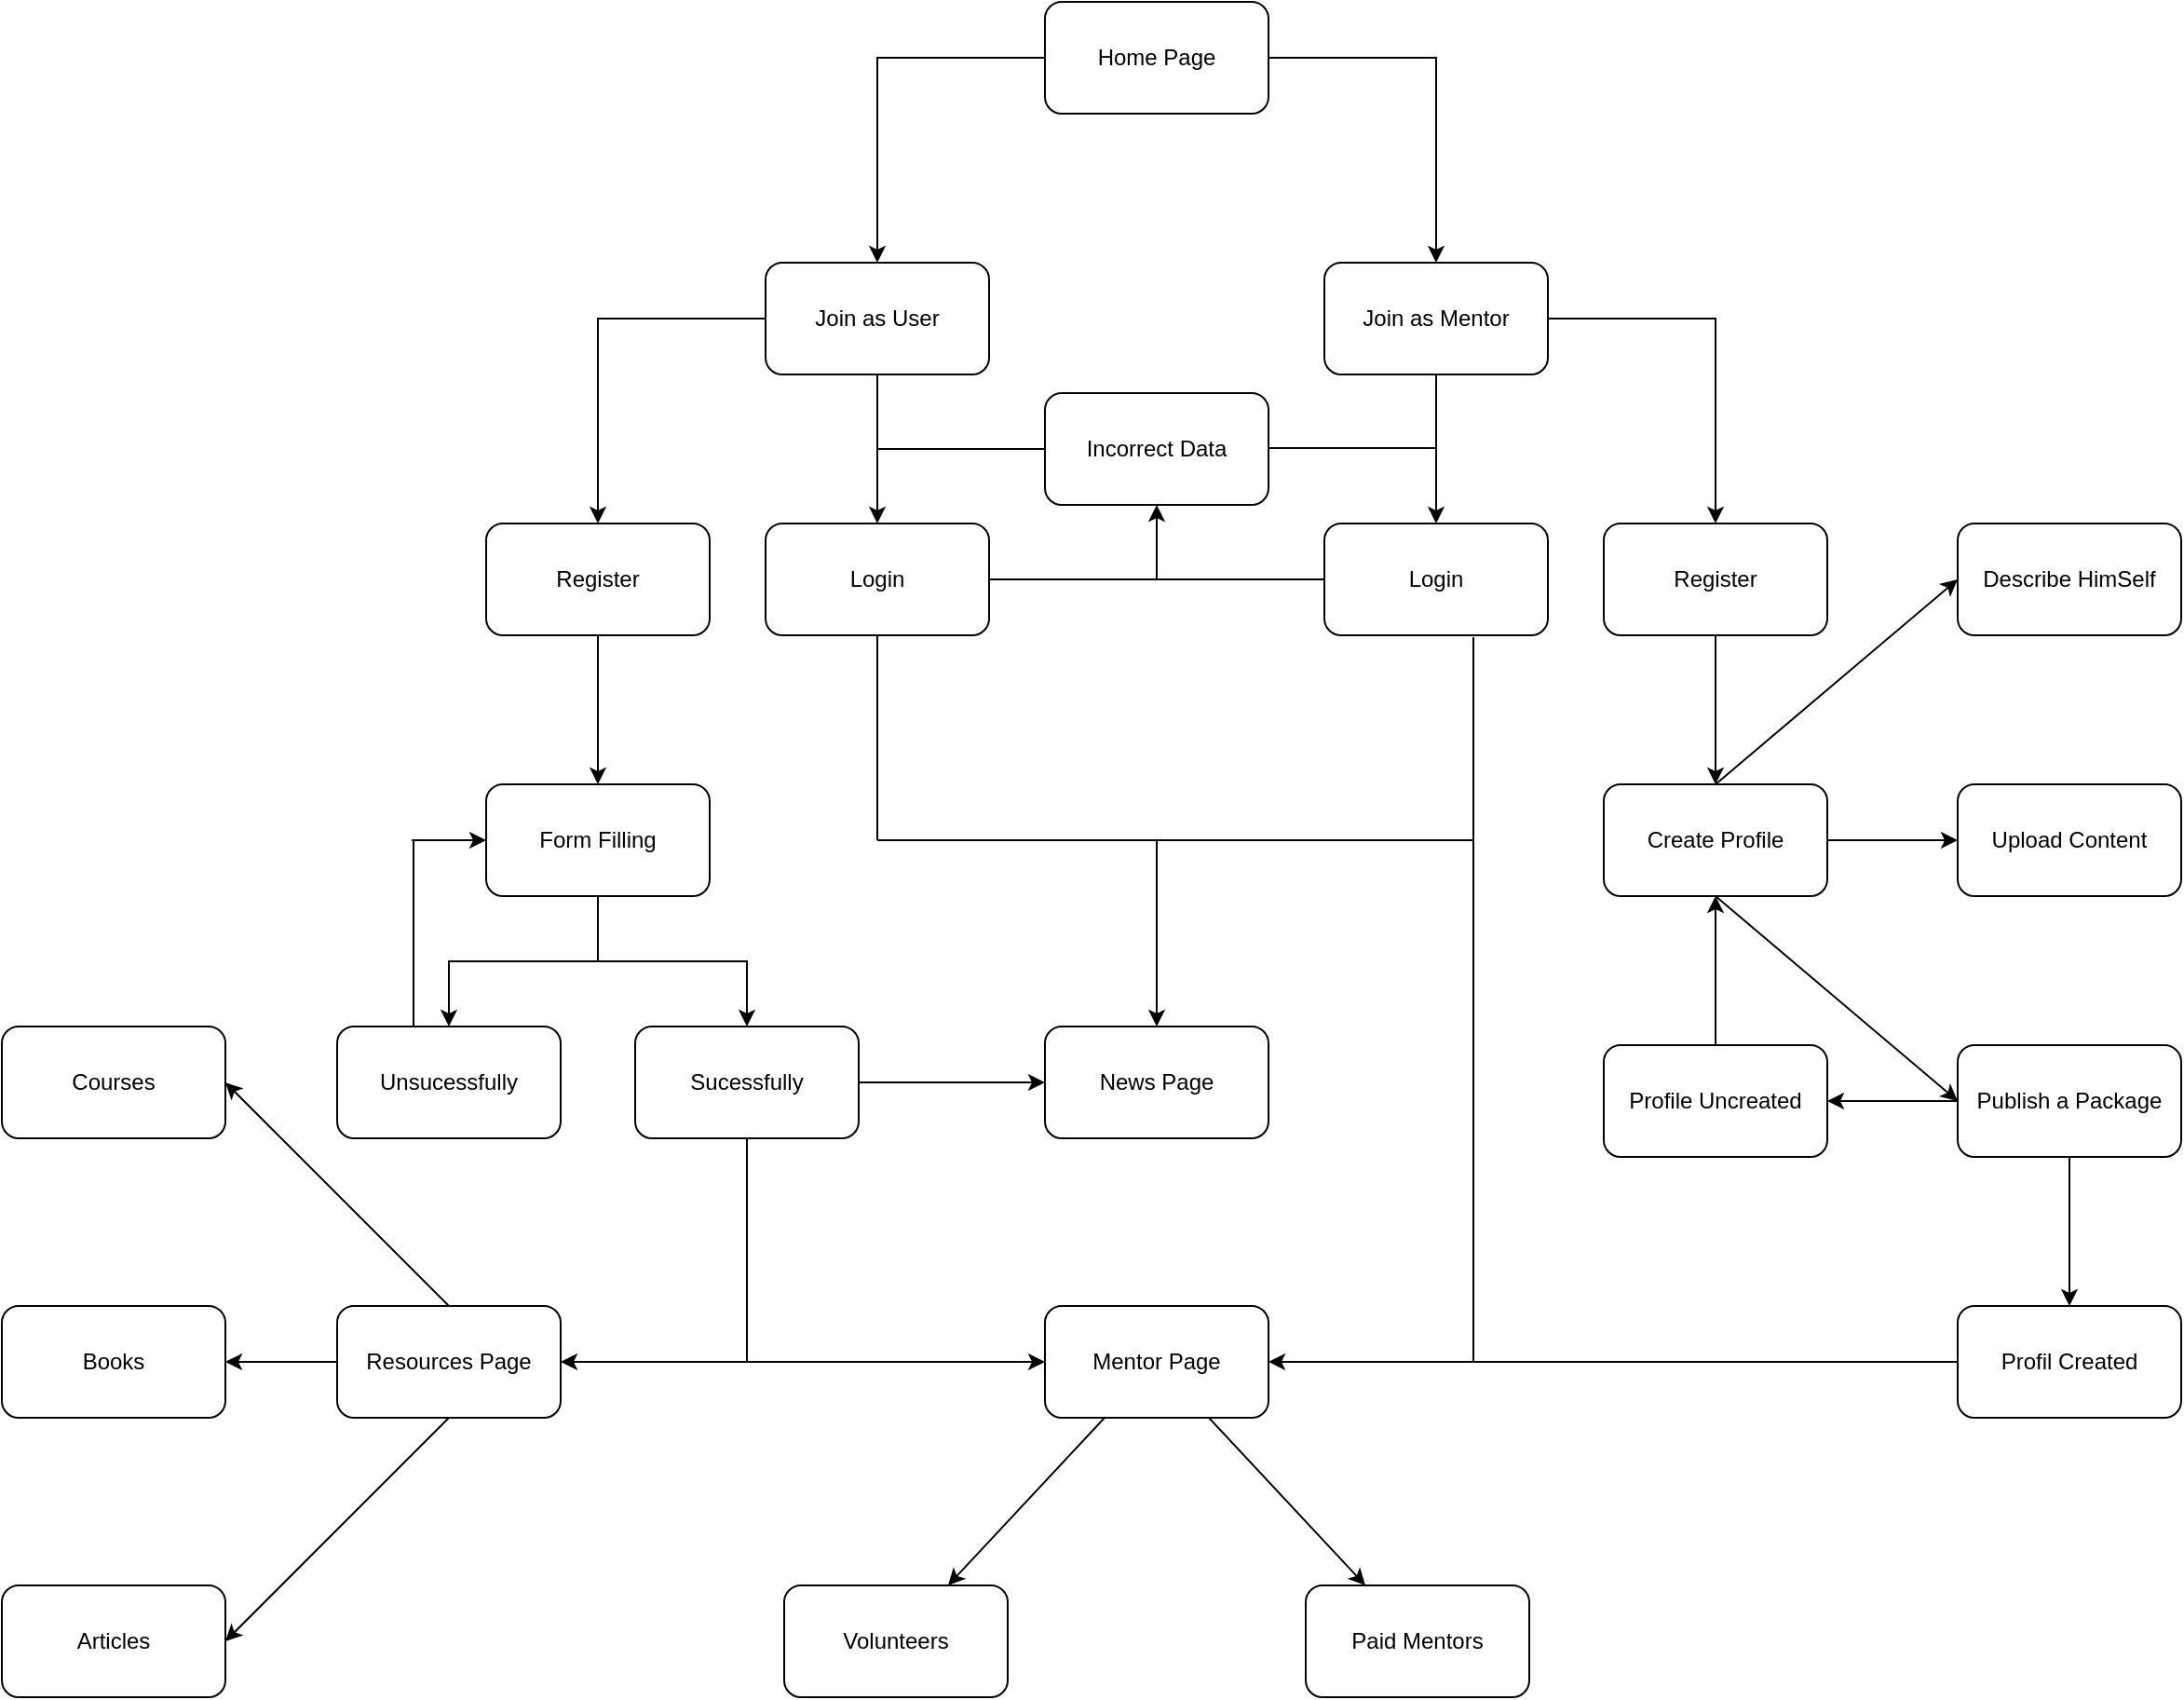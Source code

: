 <mxfile version="13.0.9" type="device"><diagram id="COTvd7MTBEYycDzS42UI" name="Page-1"><mxGraphModel dx="2272" dy="800" grid="1" gridSize="10" guides="1" tooltips="1" connect="1" arrows="1" fold="1" page="1" pageScale="1" pageWidth="850" pageHeight="1100" math="0" shadow="0"><root><mxCell id="0"/><mxCell id="1" parent="0"/><mxCell id="b2E3zRxkJgCbNQbISgxO-3" value="" style="edgeStyle=orthogonalEdgeStyle;rounded=0;orthogonalLoop=1;jettySize=auto;html=1;" edge="1" parent="1" source="b2E3zRxkJgCbNQbISgxO-1" target="b2E3zRxkJgCbNQbISgxO-2"><mxGeometry relative="1" as="geometry"/></mxCell><mxCell id="b2E3zRxkJgCbNQbISgxO-5" value="" style="edgeStyle=orthogonalEdgeStyle;rounded=0;orthogonalLoop=1;jettySize=auto;html=1;" edge="1" parent="1" source="b2E3zRxkJgCbNQbISgxO-1" target="b2E3zRxkJgCbNQbISgxO-4"><mxGeometry relative="1" as="geometry"/></mxCell><mxCell id="b2E3zRxkJgCbNQbISgxO-1" value="Home Page" style="rounded=1;whiteSpace=wrap;html=1;" vertex="1" parent="1"><mxGeometry x="380" y="70" width="120" height="60" as="geometry"/></mxCell><mxCell id="b2E3zRxkJgCbNQbISgxO-11" value="" style="edgeStyle=orthogonalEdgeStyle;rounded=0;orthogonalLoop=1;jettySize=auto;html=1;" edge="1" parent="1" source="b2E3zRxkJgCbNQbISgxO-4" target="b2E3zRxkJgCbNQbISgxO-10"><mxGeometry relative="1" as="geometry"/></mxCell><mxCell id="b2E3zRxkJgCbNQbISgxO-13" value="" style="edgeStyle=orthogonalEdgeStyle;rounded=0;orthogonalLoop=1;jettySize=auto;html=1;" edge="1" parent="1" source="b2E3zRxkJgCbNQbISgxO-4" target="b2E3zRxkJgCbNQbISgxO-12"><mxGeometry relative="1" as="geometry"/></mxCell><mxCell id="b2E3zRxkJgCbNQbISgxO-4" value="Join as Mentor" style="rounded=1;whiteSpace=wrap;html=1;" vertex="1" parent="1"><mxGeometry x="530" y="210" width="120" height="60" as="geometry"/></mxCell><mxCell id="b2E3zRxkJgCbNQbISgxO-12" value="Login" style="rounded=1;whiteSpace=wrap;html=1;" vertex="1" parent="1"><mxGeometry x="530" y="350" width="120" height="60" as="geometry"/></mxCell><mxCell id="b2E3zRxkJgCbNQbISgxO-17" value="" style="edgeStyle=orthogonalEdgeStyle;rounded=0;orthogonalLoop=1;jettySize=auto;html=1;" edge="1" parent="1" source="b2E3zRxkJgCbNQbISgxO-10" target="b2E3zRxkJgCbNQbISgxO-16"><mxGeometry relative="1" as="geometry"/></mxCell><mxCell id="b2E3zRxkJgCbNQbISgxO-10" value="Register" style="rounded=1;whiteSpace=wrap;html=1;" vertex="1" parent="1"><mxGeometry x="680" y="350" width="120" height="60" as="geometry"/></mxCell><mxCell id="b2E3zRxkJgCbNQbISgxO-83" value="" style="edgeStyle=none;rounded=0;orthogonalLoop=1;jettySize=auto;html=1;entryX=0;entryY=0.5;entryDx=0;entryDy=0;exitX=0.5;exitY=0;exitDx=0;exitDy=0;" edge="1" parent="1" source="b2E3zRxkJgCbNQbISgxO-16" target="b2E3zRxkJgCbNQbISgxO-82"><mxGeometry relative="1" as="geometry"/></mxCell><mxCell id="b2E3zRxkJgCbNQbISgxO-85" value="" style="edgeStyle=none;rounded=0;orthogonalLoop=1;jettySize=auto;html=1;" edge="1" parent="1" source="b2E3zRxkJgCbNQbISgxO-16" target="b2E3zRxkJgCbNQbISgxO-84"><mxGeometry relative="1" as="geometry"/></mxCell><mxCell id="b2E3zRxkJgCbNQbISgxO-87" value="" style="edgeStyle=none;rounded=0;orthogonalLoop=1;jettySize=auto;html=1;entryX=0;entryY=0.5;entryDx=0;entryDy=0;exitX=0.5;exitY=1;exitDx=0;exitDy=0;" edge="1" parent="1" source="b2E3zRxkJgCbNQbISgxO-16" target="b2E3zRxkJgCbNQbISgxO-86"><mxGeometry relative="1" as="geometry"/></mxCell><mxCell id="b2E3zRxkJgCbNQbISgxO-16" value="Create Profile" style="rounded=1;whiteSpace=wrap;html=1;" vertex="1" parent="1"><mxGeometry x="680" y="490" width="120" height="60" as="geometry"/></mxCell><mxCell id="b2E3zRxkJgCbNQbISgxO-89" value="" style="edgeStyle=none;rounded=0;orthogonalLoop=1;jettySize=auto;html=1;" edge="1" parent="1" source="b2E3zRxkJgCbNQbISgxO-86" target="b2E3zRxkJgCbNQbISgxO-88"><mxGeometry relative="1" as="geometry"/></mxCell><mxCell id="b2E3zRxkJgCbNQbISgxO-92" value="" style="edgeStyle=none;rounded=0;orthogonalLoop=1;jettySize=auto;html=1;" edge="1" parent="1" source="b2E3zRxkJgCbNQbISgxO-86" target="b2E3zRxkJgCbNQbISgxO-91"><mxGeometry relative="1" as="geometry"/></mxCell><mxCell id="b2E3zRxkJgCbNQbISgxO-86" value="Publish a Package" style="rounded=1;whiteSpace=wrap;html=1;" vertex="1" parent="1"><mxGeometry x="870" y="630" width="120" height="60" as="geometry"/></mxCell><mxCell id="b2E3zRxkJgCbNQbISgxO-91" value="Profil Created" style="rounded=1;whiteSpace=wrap;html=1;" vertex="1" parent="1"><mxGeometry x="870" y="770" width="120" height="60" as="geometry"/></mxCell><mxCell id="b2E3zRxkJgCbNQbISgxO-88" value="Profile Uncreated" style="rounded=1;whiteSpace=wrap;html=1;" vertex="1" parent="1"><mxGeometry x="680" y="630" width="120" height="60" as="geometry"/></mxCell><mxCell id="b2E3zRxkJgCbNQbISgxO-84" value="Upload Content" style="rounded=1;whiteSpace=wrap;html=1;" vertex="1" parent="1"><mxGeometry x="870" y="490" width="120" height="60" as="geometry"/></mxCell><mxCell id="b2E3zRxkJgCbNQbISgxO-82" value="Describe HimSelf" style="rounded=1;whiteSpace=wrap;html=1;" vertex="1" parent="1"><mxGeometry x="870" y="350" width="120" height="60" as="geometry"/></mxCell><mxCell id="b2E3zRxkJgCbNQbISgxO-7" value="" style="edgeStyle=orthogonalEdgeStyle;rounded=0;orthogonalLoop=1;jettySize=auto;html=1;" edge="1" parent="1" source="b2E3zRxkJgCbNQbISgxO-2" target="b2E3zRxkJgCbNQbISgxO-6"><mxGeometry relative="1" as="geometry"/></mxCell><mxCell id="b2E3zRxkJgCbNQbISgxO-9" value="" style="edgeStyle=orthogonalEdgeStyle;rounded=0;orthogonalLoop=1;jettySize=auto;html=1;" edge="1" parent="1" source="b2E3zRxkJgCbNQbISgxO-2" target="b2E3zRxkJgCbNQbISgxO-8"><mxGeometry relative="1" as="geometry"/></mxCell><mxCell id="b2E3zRxkJgCbNQbISgxO-2" value="Join as User" style="rounded=1;whiteSpace=wrap;html=1;" vertex="1" parent="1"><mxGeometry x="230" y="210" width="120" height="60" as="geometry"/></mxCell><mxCell id="b2E3zRxkJgCbNQbISgxO-19" value="" style="rounded=0;orthogonalLoop=1;jettySize=auto;html=1;elbow=vertical;edgeStyle=orthogonalEdgeStyle;" edge="1" parent="1" source="b2E3zRxkJgCbNQbISgxO-8" target="b2E3zRxkJgCbNQbISgxO-18"><mxGeometry relative="1" as="geometry"/></mxCell><mxCell id="b2E3zRxkJgCbNQbISgxO-8" value="Login" style="rounded=1;whiteSpace=wrap;html=1;" vertex="1" parent="1"><mxGeometry x="230" y="350" width="120" height="60" as="geometry"/></mxCell><mxCell id="b2E3zRxkJgCbNQbISgxO-18" value="Incorrect Data" style="rounded=1;whiteSpace=wrap;html=1;" vertex="1" parent="1"><mxGeometry x="380" y="280" width="120" height="60" as="geometry"/></mxCell><mxCell id="b2E3zRxkJgCbNQbISgxO-15" value="" style="edgeStyle=orthogonalEdgeStyle;rounded=0;orthogonalLoop=1;jettySize=auto;html=1;" edge="1" parent="1" source="b2E3zRxkJgCbNQbISgxO-6" target="b2E3zRxkJgCbNQbISgxO-14"><mxGeometry relative="1" as="geometry"/></mxCell><mxCell id="b2E3zRxkJgCbNQbISgxO-6" value="Register" style="rounded=1;whiteSpace=wrap;html=1;" vertex="1" parent="1"><mxGeometry x="80" y="350" width="120" height="60" as="geometry"/></mxCell><mxCell id="b2E3zRxkJgCbNQbISgxO-37" value="" style="edgeStyle=orthogonalEdgeStyle;rounded=0;orthogonalLoop=1;jettySize=auto;html=1;" edge="1" parent="1" source="b2E3zRxkJgCbNQbISgxO-14" target="b2E3zRxkJgCbNQbISgxO-36"><mxGeometry relative="1" as="geometry"/></mxCell><mxCell id="b2E3zRxkJgCbNQbISgxO-39" value="" style="edgeStyle=orthogonalEdgeStyle;rounded=0;orthogonalLoop=1;jettySize=auto;html=1;" edge="1" parent="1" source="b2E3zRxkJgCbNQbISgxO-14" target="b2E3zRxkJgCbNQbISgxO-38"><mxGeometry relative="1" as="geometry"/></mxCell><mxCell id="b2E3zRxkJgCbNQbISgxO-14" value="Form Filling" style="rounded=1;whiteSpace=wrap;html=1;" vertex="1" parent="1"><mxGeometry x="80" y="490" width="120" height="60" as="geometry"/></mxCell><mxCell id="b2E3zRxkJgCbNQbISgxO-55" value="" style="edgeStyle=orthogonalEdgeStyle;rounded=0;orthogonalLoop=1;jettySize=auto;html=1;" edge="1" parent="1" source="b2E3zRxkJgCbNQbISgxO-38" target="b2E3zRxkJgCbNQbISgxO-54"><mxGeometry relative="1" as="geometry"/></mxCell><mxCell id="b2E3zRxkJgCbNQbISgxO-38" value="Sucessfully" style="rounded=1;whiteSpace=wrap;html=1;" vertex="1" parent="1"><mxGeometry x="160" y="620" width="120" height="60" as="geometry"/></mxCell><mxCell id="b2E3zRxkJgCbNQbISgxO-95" value="" style="edgeStyle=none;rounded=0;orthogonalLoop=1;jettySize=auto;html=1;" edge="1" parent="1" source="b2E3zRxkJgCbNQbISgxO-71" target="b2E3zRxkJgCbNQbISgxO-94"><mxGeometry relative="1" as="geometry"/></mxCell><mxCell id="b2E3zRxkJgCbNQbISgxO-97" value="" style="edgeStyle=none;rounded=0;orthogonalLoop=1;jettySize=auto;html=1;" edge="1" parent="1" source="b2E3zRxkJgCbNQbISgxO-71" target="b2E3zRxkJgCbNQbISgxO-96"><mxGeometry relative="1" as="geometry"/></mxCell><mxCell id="b2E3zRxkJgCbNQbISgxO-71" value="Mentor Page" style="rounded=1;whiteSpace=wrap;html=1;" vertex="1" parent="1"><mxGeometry x="380" y="770" width="120" height="60" as="geometry"/></mxCell><mxCell id="b2E3zRxkJgCbNQbISgxO-96" value="Paid Mentors" style="rounded=1;whiteSpace=wrap;html=1;" vertex="1" parent="1"><mxGeometry x="520" y="920" width="120" height="60" as="geometry"/></mxCell><mxCell id="b2E3zRxkJgCbNQbISgxO-94" value="Volunteers" style="rounded=1;whiteSpace=wrap;html=1;" vertex="1" parent="1"><mxGeometry x="240" y="920" width="120" height="60" as="geometry"/></mxCell><mxCell id="b2E3zRxkJgCbNQbISgxO-54" value="News Page" style="rounded=1;whiteSpace=wrap;html=1;" vertex="1" parent="1"><mxGeometry x="380" y="620" width="120" height="60" as="geometry"/></mxCell><mxCell id="b2E3zRxkJgCbNQbISgxO-57" value="" style="rounded=0;orthogonalLoop=1;jettySize=auto;html=1;exitX=0.5;exitY=0;exitDx=0;exitDy=0;entryX=1;entryY=0.5;entryDx=0;entryDy=0;" edge="1" parent="1" source="b2E3zRxkJgCbNQbISgxO-52" target="b2E3zRxkJgCbNQbISgxO-56"><mxGeometry relative="1" as="geometry"/></mxCell><mxCell id="b2E3zRxkJgCbNQbISgxO-61" value="" style="edgeStyle=orthogonalEdgeStyle;rounded=0;orthogonalLoop=1;jettySize=auto;html=1;" edge="1" parent="1" source="b2E3zRxkJgCbNQbISgxO-52" target="b2E3zRxkJgCbNQbISgxO-60"><mxGeometry relative="1" as="geometry"/></mxCell><mxCell id="b2E3zRxkJgCbNQbISgxO-52" value="Resources Page" style="rounded=1;whiteSpace=wrap;html=1;" vertex="1" parent="1"><mxGeometry y="770" width="120" height="60" as="geometry"/></mxCell><mxCell id="b2E3zRxkJgCbNQbISgxO-60" value="Books" style="rounded=1;whiteSpace=wrap;html=1;" vertex="1" parent="1"><mxGeometry x="-180" y="770" width="120" height="60" as="geometry"/></mxCell><mxCell id="b2E3zRxkJgCbNQbISgxO-58" value="Articles" style="rounded=1;whiteSpace=wrap;html=1;" vertex="1" parent="1"><mxGeometry x="-180" y="920" width="120" height="60" as="geometry"/></mxCell><mxCell id="b2E3zRxkJgCbNQbISgxO-56" value="Courses" style="rounded=1;whiteSpace=wrap;html=1;" vertex="1" parent="1"><mxGeometry x="-180" y="620" width="120" height="60" as="geometry"/></mxCell><mxCell id="b2E3zRxkJgCbNQbISgxO-36" value="Unsucessfully" style="rounded=1;whiteSpace=wrap;html=1;" vertex="1" parent="1"><mxGeometry y="620" width="120" height="60" as="geometry"/></mxCell><mxCell id="b2E3zRxkJgCbNQbISgxO-22" value="" style="endArrow=none;html=1;exitX=0;exitY=0.5;exitDx=0;exitDy=0;" edge="1" parent="1" source="b2E3zRxkJgCbNQbISgxO-12"><mxGeometry width="50" height="50" relative="1" as="geometry"><mxPoint x="550" y="470" as="sourcePoint"/><mxPoint x="440" y="380" as="targetPoint"/></mxGeometry></mxCell><mxCell id="b2E3zRxkJgCbNQbISgxO-47" value="" style="endArrow=none;html=1;" edge="1" parent="1"><mxGeometry width="50" height="50" relative="1" as="geometry"><mxPoint x="41" y="620" as="sourcePoint"/><mxPoint x="41" y="520" as="targetPoint"/></mxGeometry></mxCell><mxCell id="b2E3zRxkJgCbNQbISgxO-49" value="" style="endArrow=classic;html=1;entryX=0;entryY=0.5;entryDx=0;entryDy=0;" edge="1" parent="1" target="b2E3zRxkJgCbNQbISgxO-14"><mxGeometry width="50" height="50" relative="1" as="geometry"><mxPoint x="40" y="520" as="sourcePoint"/><mxPoint x="100" y="420" as="targetPoint"/></mxGeometry></mxCell><mxCell id="b2E3zRxkJgCbNQbISgxO-50" value="" style="endArrow=none;html=1;exitX=0;exitY=0.5;exitDx=0;exitDy=0;" edge="1" parent="1" source="b2E3zRxkJgCbNQbISgxO-18"><mxGeometry width="50" height="50" relative="1" as="geometry"><mxPoint x="400" y="480" as="sourcePoint"/><mxPoint x="290" y="310" as="targetPoint"/></mxGeometry></mxCell><mxCell id="b2E3zRxkJgCbNQbISgxO-51" value="" style="endArrow=none;html=1;exitX=0;exitY=0.5;exitDx=0;exitDy=0;" edge="1" parent="1"><mxGeometry width="50" height="50" relative="1" as="geometry"><mxPoint x="590" y="309.5" as="sourcePoint"/><mxPoint x="500" y="309.5" as="targetPoint"/></mxGeometry></mxCell><mxCell id="b2E3zRxkJgCbNQbISgxO-66" value="" style="endArrow=none;html=1;exitX=0.5;exitY=1;exitDx=0;exitDy=0;" edge="1" parent="1" source="b2E3zRxkJgCbNQbISgxO-8"><mxGeometry width="50" height="50" relative="1" as="geometry"><mxPoint x="400" y="540" as="sourcePoint"/><mxPoint x="290" y="520" as="targetPoint"/></mxGeometry></mxCell><mxCell id="b2E3zRxkJgCbNQbISgxO-67" value="" style="endArrow=none;html=1;" edge="1" parent="1"><mxGeometry width="50" height="50" relative="1" as="geometry"><mxPoint x="290" y="520" as="sourcePoint"/><mxPoint x="440" y="520" as="targetPoint"/></mxGeometry></mxCell><mxCell id="b2E3zRxkJgCbNQbISgxO-68" value="" style="endArrow=classic;html=1;entryX=0.5;entryY=0;entryDx=0;entryDy=0;" edge="1" parent="1" target="b2E3zRxkJgCbNQbISgxO-54"><mxGeometry width="50" height="50" relative="1" as="geometry"><mxPoint x="440" y="520" as="sourcePoint"/><mxPoint x="450" y="490" as="targetPoint"/></mxGeometry></mxCell><mxCell id="b2E3zRxkJgCbNQbISgxO-69" value="" style="endArrow=none;html=1;" edge="1" parent="1"><mxGeometry width="50" height="50" relative="1" as="geometry"><mxPoint x="610" y="411" as="sourcePoint"/><mxPoint x="610" y="520" as="targetPoint"/></mxGeometry></mxCell><mxCell id="b2E3zRxkJgCbNQbISgxO-70" value="" style="endArrow=none;html=1;" edge="1" parent="1"><mxGeometry width="50" height="50" relative="1" as="geometry"><mxPoint x="610" y="520" as="sourcePoint"/><mxPoint x="440" y="520" as="targetPoint"/></mxGeometry></mxCell><mxCell id="b2E3zRxkJgCbNQbISgxO-73" value="" style="endArrow=none;html=1;entryX=0.5;entryY=1;entryDx=0;entryDy=0;" edge="1" parent="1" target="b2E3zRxkJgCbNQbISgxO-38"><mxGeometry width="50" height="50" relative="1" as="geometry"><mxPoint x="220" y="800" as="sourcePoint"/><mxPoint x="330" y="720" as="targetPoint"/></mxGeometry></mxCell><mxCell id="b2E3zRxkJgCbNQbISgxO-74" value="" style="endArrow=classic;html=1;entryX=0;entryY=0.5;entryDx=0;entryDy=0;" edge="1" parent="1" target="b2E3zRxkJgCbNQbISgxO-71"><mxGeometry width="50" height="50" relative="1" as="geometry"><mxPoint x="220" y="800" as="sourcePoint"/><mxPoint x="320" y="780" as="targetPoint"/></mxGeometry></mxCell><mxCell id="b2E3zRxkJgCbNQbISgxO-76" value="" style="rounded=0;orthogonalLoop=1;jettySize=auto;html=1;exitX=0.5;exitY=1;exitDx=0;exitDy=0;entryX=1;entryY=0.5;entryDx=0;entryDy=0;" edge="1" parent="1" source="b2E3zRxkJgCbNQbISgxO-52" target="b2E3zRxkJgCbNQbISgxO-58"><mxGeometry relative="1" as="geometry"><mxPoint x="80.002" y="890" as="sourcePoint"/><mxPoint x="-16.922" y="820" as="targetPoint"/></mxGeometry></mxCell><mxCell id="b2E3zRxkJgCbNQbISgxO-78" value="" style="endArrow=classic;html=1;entryX=1;entryY=0.5;entryDx=0;entryDy=0;" edge="1" parent="1" target="b2E3zRxkJgCbNQbISgxO-52"><mxGeometry width="50" height="50" relative="1" as="geometry"><mxPoint x="220" y="800" as="sourcePoint"/><mxPoint x="280" y="820" as="targetPoint"/></mxGeometry></mxCell><mxCell id="b2E3zRxkJgCbNQbISgxO-80" value="" style="endArrow=none;html=1;" edge="1" parent="1"><mxGeometry width="50" height="50" relative="1" as="geometry"><mxPoint x="610" y="520" as="sourcePoint"/><mxPoint x="610" y="800" as="targetPoint"/></mxGeometry></mxCell><mxCell id="b2E3zRxkJgCbNQbISgxO-81" value="" style="endArrow=classic;html=1;entryX=1;entryY=0.5;entryDx=0;entryDy=0;" edge="1" parent="1" target="b2E3zRxkJgCbNQbISgxO-71"><mxGeometry width="50" height="50" relative="1" as="geometry"><mxPoint x="610" y="800" as="sourcePoint"/><mxPoint x="660" y="880" as="targetPoint"/></mxGeometry></mxCell><mxCell id="b2E3zRxkJgCbNQbISgxO-90" value="" style="endArrow=classic;html=1;exitX=0.5;exitY=0;exitDx=0;exitDy=0;entryX=0.5;entryY=1;entryDx=0;entryDy=0;" edge="1" parent="1" source="b2E3zRxkJgCbNQbISgxO-88" target="b2E3zRxkJgCbNQbISgxO-16"><mxGeometry width="50" height="50" relative="1" as="geometry"><mxPoint x="780" y="790" as="sourcePoint"/><mxPoint x="830" y="740" as="targetPoint"/></mxGeometry></mxCell><mxCell id="b2E3zRxkJgCbNQbISgxO-93" value="" style="endArrow=none;html=1;exitX=0;exitY=0.5;exitDx=0;exitDy=0;" edge="1" parent="1" source="b2E3zRxkJgCbNQbISgxO-91"><mxGeometry width="50" height="50" relative="1" as="geometry"><mxPoint x="830" y="980" as="sourcePoint"/><mxPoint x="610" y="800" as="targetPoint"/></mxGeometry></mxCell></root></mxGraphModel></diagram></mxfile>